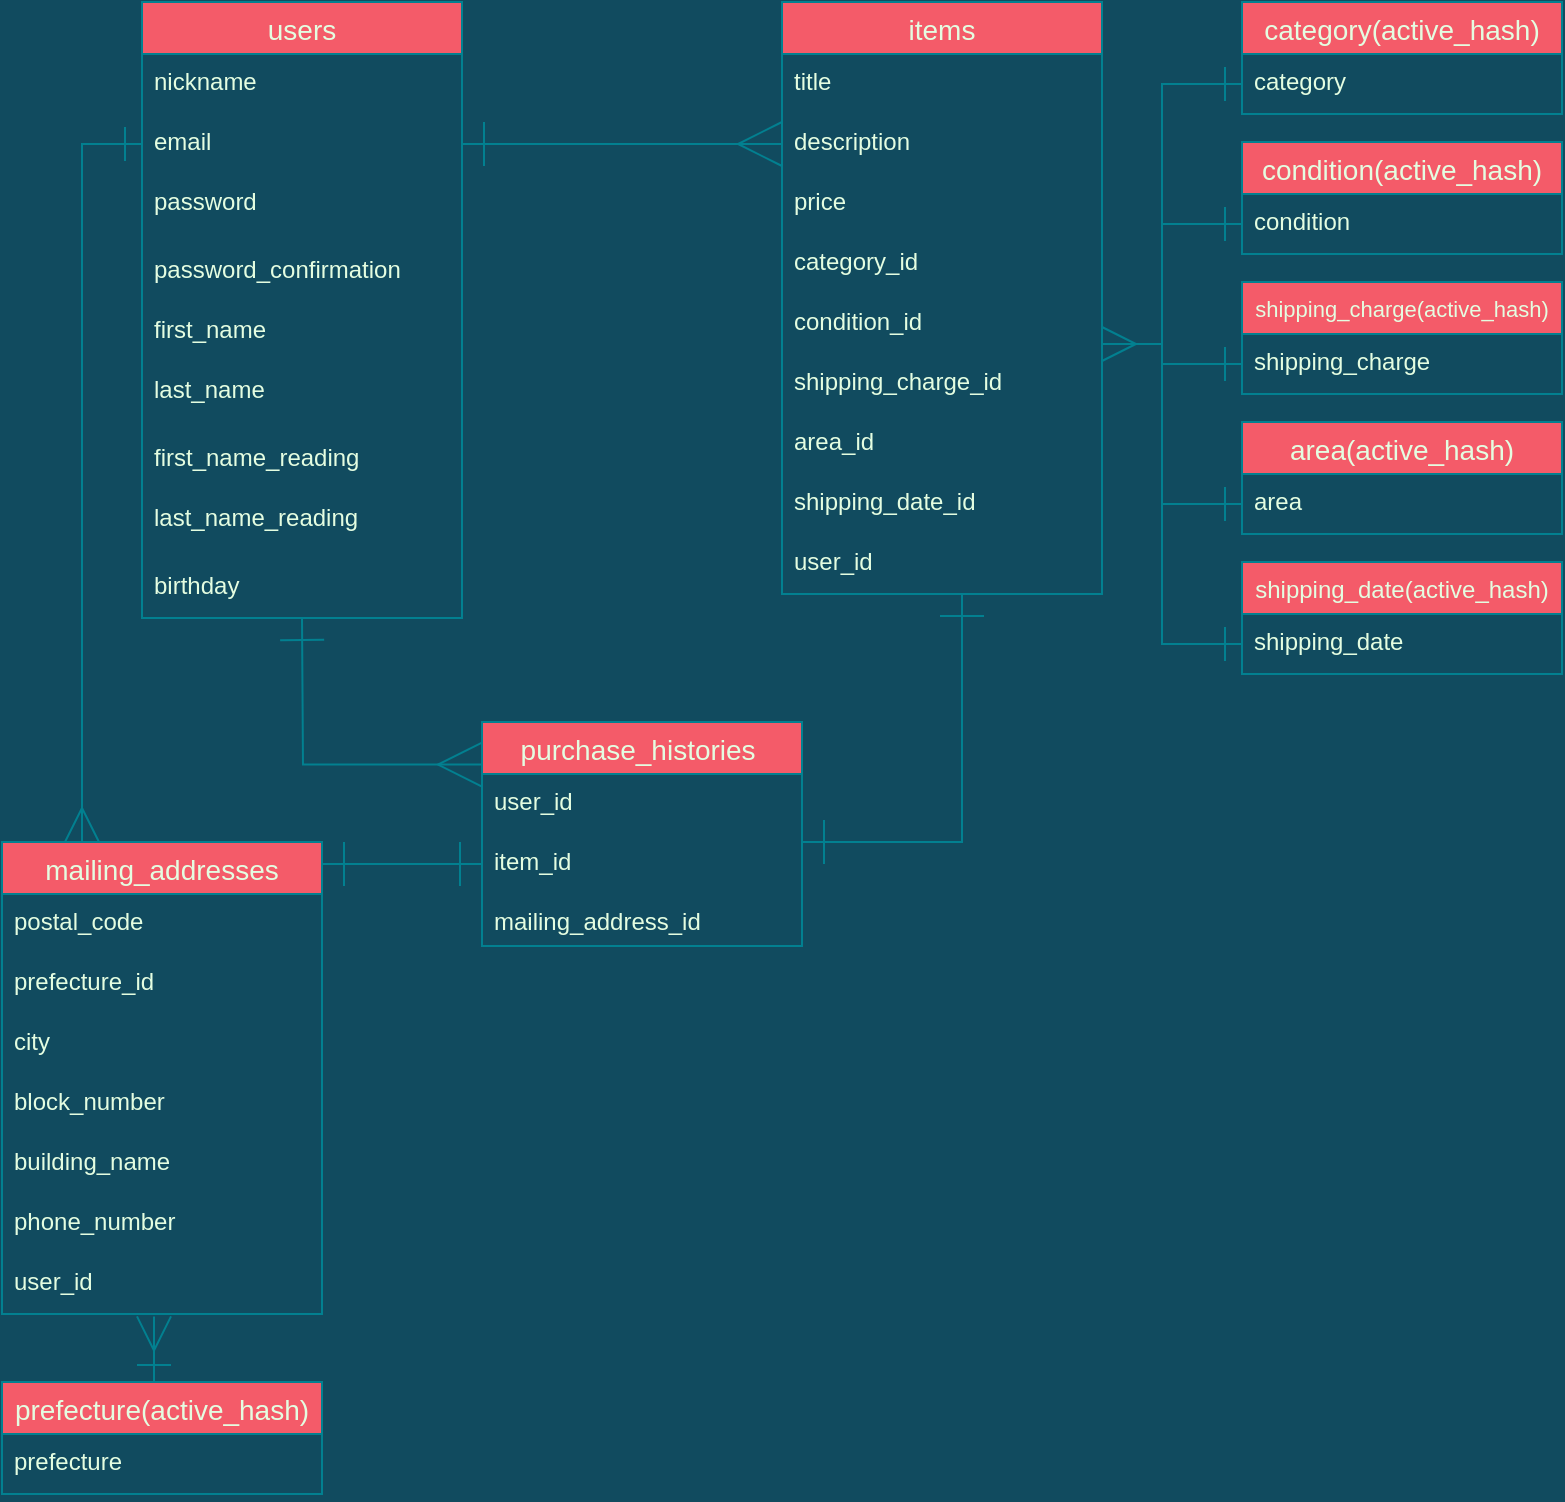 <mxfile version="13.10.0" type="embed">
    <diagram id="1qVm6bEHcmnqeeJVuaAG" name="ページ1">
        <mxGraphModel dx="859" dy="805" grid="1" gridSize="10" guides="0" tooltips="1" connect="1" arrows="0" fold="1" page="1" pageScale="1" pageWidth="850" pageHeight="1100" background="#114B5F" math="0" shadow="0">
            <root>
                <mxCell id="0"/>
                <mxCell id="1" parent="0"/>
                <mxCell id="2" value=" users " style="swimlane;fontStyle=0;childLayout=stackLayout;horizontal=1;startSize=26;horizontalStack=0;resizeParent=1;resizeParentMax=0;resizeLast=0;collapsible=1;marginBottom=0;align=center;fontSize=14;fillColor=#F45B69;strokeColor=#028090;fontColor=#E4FDE1;" parent="1" vertex="1">
                    <mxGeometry x="110" y="160" width="160" height="308" as="geometry"/>
                </mxCell>
                <mxCell id="3" value="nickname" style="text;strokeColor=none;fillColor=none;spacingLeft=4;spacingRight=4;overflow=hidden;rotatable=0;points=[[0,0.5],[1,0.5]];portConstraint=eastwest;fontSize=12;fontColor=#E4FDE1;" parent="2" vertex="1">
                    <mxGeometry y="26" width="160" height="30" as="geometry"/>
                </mxCell>
                <mxCell id="4" value="email" style="text;strokeColor=none;fillColor=none;spacingLeft=4;spacingRight=4;overflow=hidden;rotatable=0;points=[[0,0.5],[1,0.5]];portConstraint=eastwest;fontSize=12;fontColor=#E4FDE1;" parent="2" vertex="1">
                    <mxGeometry y="56" width="160" height="30" as="geometry"/>
                </mxCell>
                <mxCell id="5" value="password" style="text;strokeColor=none;fillColor=none;spacingLeft=4;spacingRight=4;overflow=hidden;rotatable=0;points=[[0,0.5],[1,0.5]];portConstraint=eastwest;fontSize=12;fontColor=#E4FDE1;" parent="2" vertex="1">
                    <mxGeometry y="86" width="160" height="34" as="geometry"/>
                </mxCell>
                <mxCell id="14" value="password_confirmation" style="text;strokeColor=none;fillColor=none;spacingLeft=4;spacingRight=4;overflow=hidden;rotatable=0;points=[[0,0.5],[1,0.5]];portConstraint=eastwest;fontSize=12;fontColor=#E4FDE1;" parent="2" vertex="1">
                    <mxGeometry y="120" width="160" height="30" as="geometry"/>
                </mxCell>
                <mxCell id="15" value="first_name" style="text;strokeColor=none;fillColor=none;spacingLeft=4;spacingRight=4;overflow=hidden;rotatable=0;points=[[0,0.5],[1,0.5]];portConstraint=eastwest;fontSize=12;fontColor=#E4FDE1;" parent="2" vertex="1">
                    <mxGeometry y="150" width="160" height="30" as="geometry"/>
                </mxCell>
                <mxCell id="16" value="last_name" style="text;strokeColor=none;fillColor=none;spacingLeft=4;spacingRight=4;overflow=hidden;rotatable=0;points=[[0,0.5],[1,0.5]];portConstraint=eastwest;fontSize=12;fontColor=#E4FDE1;" parent="2" vertex="1">
                    <mxGeometry y="180" width="160" height="34" as="geometry"/>
                </mxCell>
                <mxCell id="17" value="first_name_reading" style="text;strokeColor=none;fillColor=none;spacingLeft=4;spacingRight=4;overflow=hidden;rotatable=0;points=[[0,0.5],[1,0.5]];portConstraint=eastwest;fontSize=12;fontColor=#E4FDE1;" parent="2" vertex="1">
                    <mxGeometry y="214" width="160" height="30" as="geometry"/>
                </mxCell>
                <mxCell id="18" value="last_name_reading" style="text;strokeColor=none;fillColor=none;spacingLeft=4;spacingRight=4;overflow=hidden;rotatable=0;points=[[0,0.5],[1,0.5]];portConstraint=eastwest;fontSize=12;fontColor=#E4FDE1;" parent="2" vertex="1">
                    <mxGeometry y="244" width="160" height="34" as="geometry"/>
                </mxCell>
                <mxCell id="19" value="birthday　" style="text;strokeColor=none;fillColor=none;spacingLeft=4;spacingRight=4;overflow=hidden;rotatable=0;points=[[0,0.5],[1,0.5]];portConstraint=eastwest;fontSize=12;fontColor=#E4FDE1;" parent="2" vertex="1">
                    <mxGeometry y="278" width="160" height="30" as="geometry"/>
                </mxCell>
                <mxCell id="6" value="items" style="swimlane;fontStyle=0;childLayout=stackLayout;horizontal=1;startSize=26;horizontalStack=0;resizeParent=1;resizeParentMax=0;resizeLast=0;collapsible=1;marginBottom=0;align=center;fontSize=14;fillColor=#F45B69;strokeColor=#028090;fontColor=#E4FDE1;" parent="1" vertex="1">
                    <mxGeometry x="430" y="160" width="160" height="296" as="geometry"/>
                </mxCell>
                <mxCell id="7" value="title" style="text;strokeColor=none;fillColor=none;spacingLeft=4;spacingRight=4;overflow=hidden;rotatable=0;points=[[0,0.5],[1,0.5]];portConstraint=eastwest;fontSize=12;fontColor=#E4FDE1;" parent="6" vertex="1">
                    <mxGeometry y="26" width="160" height="30" as="geometry"/>
                </mxCell>
                <mxCell id="8" value="description" style="text;strokeColor=none;fillColor=none;spacingLeft=4;spacingRight=4;overflow=hidden;rotatable=0;points=[[0,0.5],[1,0.5]];portConstraint=eastwest;fontSize=12;fontColor=#E4FDE1;" parent="6" vertex="1">
                    <mxGeometry y="56" width="160" height="30" as="geometry"/>
                </mxCell>
                <mxCell id="9" value="price" style="text;strokeColor=none;fillColor=none;spacingLeft=4;spacingRight=4;overflow=hidden;rotatable=0;points=[[0,0.5],[1,0.5]];portConstraint=eastwest;fontSize=12;fontColor=#E4FDE1;" parent="6" vertex="1">
                    <mxGeometry y="86" width="160" height="30" as="geometry"/>
                </mxCell>
                <mxCell id="23" value="category_id" style="text;strokeColor=none;fillColor=none;spacingLeft=4;spacingRight=4;overflow=hidden;rotatable=0;points=[[0,0.5],[1,0.5]];portConstraint=eastwest;fontSize=12;fontColor=#E4FDE1;" parent="6" vertex="1">
                    <mxGeometry y="116" width="160" height="30" as="geometry"/>
                </mxCell>
                <mxCell id="24" value="condition_id" style="text;strokeColor=none;fillColor=none;spacingLeft=4;spacingRight=4;overflow=hidden;rotatable=0;points=[[0,0.5],[1,0.5]];portConstraint=eastwest;fontSize=12;fontColor=#E4FDE1;" parent="6" vertex="1">
                    <mxGeometry y="146" width="160" height="30" as="geometry"/>
                </mxCell>
                <mxCell id="26" value="shipping_charge_id" style="text;strokeColor=none;fillColor=none;spacingLeft=4;spacingRight=4;overflow=hidden;rotatable=0;points=[[0,0.5],[1,0.5]];portConstraint=eastwest;fontSize=12;fontColor=#E4FDE1;" parent="6" vertex="1">
                    <mxGeometry y="176" width="160" height="30" as="geometry"/>
                </mxCell>
                <mxCell id="27" value="area_id" style="text;strokeColor=none;fillColor=none;spacingLeft=4;spacingRight=4;overflow=hidden;rotatable=0;points=[[0,0.5],[1,0.5]];portConstraint=eastwest;fontSize=12;fontColor=#E4FDE1;" parent="6" vertex="1">
                    <mxGeometry y="206" width="160" height="30" as="geometry"/>
                </mxCell>
                <mxCell id="29" value="shipping_date_id" style="text;strokeColor=none;fillColor=none;spacingLeft=4;spacingRight=4;overflow=hidden;rotatable=0;points=[[0,0.5],[1,0.5]];portConstraint=eastwest;fontSize=12;fontColor=#E4FDE1;" parent="6" vertex="1">
                    <mxGeometry y="236" width="160" height="30" as="geometry"/>
                </mxCell>
                <mxCell id="30" value="user_id " style="text;strokeColor=none;fillColor=none;spacingLeft=4;spacingRight=4;overflow=hidden;rotatable=0;points=[[0,0.5],[1,0.5]];portConstraint=eastwest;fontSize=12;fontColor=#E4FDE1;" parent="6" vertex="1">
                    <mxGeometry y="266" width="160" height="30" as="geometry"/>
                </mxCell>
                <mxCell id="10" value="purchase_histories " style="swimlane;fontStyle=0;childLayout=stackLayout;horizontal=1;startSize=26;horizontalStack=0;resizeParent=1;resizeParentMax=0;resizeLast=0;collapsible=1;marginBottom=0;align=center;fontSize=14;fillColor=#F45B69;strokeColor=#028090;fontColor=#E4FDE1;" parent="1" vertex="1">
                    <mxGeometry x="280" y="520" width="160" height="112" as="geometry"/>
                </mxCell>
                <mxCell id="11" value="user_id" style="text;strokeColor=none;fillColor=none;spacingLeft=4;spacingRight=4;overflow=hidden;rotatable=0;points=[[0,0.5],[1,0.5]];portConstraint=eastwest;fontSize=12;fontColor=#E4FDE1;" parent="10" vertex="1">
                    <mxGeometry y="26" width="160" height="30" as="geometry"/>
                </mxCell>
                <mxCell id="13" value="item_id" style="text;strokeColor=none;fillColor=none;spacingLeft=4;spacingRight=4;overflow=hidden;rotatable=0;points=[[0,0.5],[1,0.5]];portConstraint=eastwest;fontSize=12;fontColor=#E4FDE1;" parent="10" vertex="1">
                    <mxGeometry y="56" width="160" height="30" as="geometry"/>
                </mxCell>
                <mxCell id="109" value="mailing_address_id" style="text;strokeColor=none;fillColor=none;spacingLeft=4;spacingRight=4;overflow=hidden;rotatable=0;points=[[0,0.5],[1,0.5]];portConstraint=eastwest;fontSize=12;fontColor=#E4FDE1;" parent="10" vertex="1">
                    <mxGeometry y="86" width="160" height="26" as="geometry"/>
                </mxCell>
                <mxCell id="32" value="mailing_addresses" style="swimlane;fontStyle=0;childLayout=stackLayout;horizontal=1;startSize=26;horizontalStack=0;resizeParent=1;resizeParentMax=0;resizeLast=0;collapsible=1;marginBottom=0;align=center;fontSize=14;fillColor=#F45B69;strokeColor=#028090;fontColor=#E4FDE1;" parent="1" vertex="1">
                    <mxGeometry x="40" y="580" width="160" height="236" as="geometry"/>
                </mxCell>
                <mxCell id="34" value="postal_code " style="text;strokeColor=none;fillColor=none;spacingLeft=4;spacingRight=4;overflow=hidden;rotatable=0;points=[[0,0.5],[1,0.5]];portConstraint=eastwest;fontSize=12;fontColor=#E4FDE1;" parent="32" vertex="1">
                    <mxGeometry y="26" width="160" height="30" as="geometry"/>
                </mxCell>
                <mxCell id="35" value="prefecture_id" style="text;strokeColor=none;fillColor=none;spacingLeft=4;spacingRight=4;overflow=hidden;rotatable=0;points=[[0,0.5],[1,0.5]];portConstraint=eastwest;fontSize=12;fontColor=#E4FDE1;" parent="32" vertex="1">
                    <mxGeometry y="56" width="160" height="30" as="geometry"/>
                </mxCell>
                <mxCell id="36" value="city " style="text;strokeColor=none;fillColor=none;spacingLeft=4;spacingRight=4;overflow=hidden;rotatable=0;points=[[0,0.5],[1,0.5]];portConstraint=eastwest;fontSize=12;fontColor=#E4FDE1;" parent="32" vertex="1">
                    <mxGeometry y="86" width="160" height="30" as="geometry"/>
                </mxCell>
                <mxCell id="37" value="block_number" style="text;strokeColor=none;fillColor=none;spacingLeft=4;spacingRight=4;overflow=hidden;rotatable=0;points=[[0,0.5],[1,0.5]];portConstraint=eastwest;fontSize=12;fontColor=#E4FDE1;" parent="32" vertex="1">
                    <mxGeometry y="116" width="160" height="30" as="geometry"/>
                </mxCell>
                <mxCell id="38" value="building_name" style="text;strokeColor=none;fillColor=none;spacingLeft=4;spacingRight=4;overflow=hidden;rotatable=0;points=[[0,0.5],[1,0.5]];portConstraint=eastwest;fontSize=12;fontColor=#E4FDE1;" parent="32" vertex="1">
                    <mxGeometry y="146" width="160" height="30" as="geometry"/>
                </mxCell>
                <mxCell id="39" value="phone_number" style="text;strokeColor=none;fillColor=none;spacingLeft=4;spacingRight=4;overflow=hidden;rotatable=0;points=[[0,0.5],[1,0.5]];portConstraint=eastwest;fontSize=12;fontColor=#E4FDE1;" parent="32" vertex="1">
                    <mxGeometry y="176" width="160" height="30" as="geometry"/>
                </mxCell>
                <mxCell id="41" value="user_id" style="text;strokeColor=none;fillColor=none;spacingLeft=4;spacingRight=4;overflow=hidden;rotatable=0;points=[[0,0.5],[1,0.5]];portConstraint=eastwest;fontSize=12;fontColor=#E4FDE1;" parent="32" vertex="1">
                    <mxGeometry y="206" width="160" height="30" as="geometry"/>
                </mxCell>
                <mxCell id="53" style="edgeStyle=orthogonalEdgeStyle;curved=0;rounded=1;sketch=0;orthogonalLoop=1;jettySize=auto;html=1;endArrow=ERmany;endFill=0;endSize=20;startArrow=ERone;startFill=0;targetPerimeterSpacing=0;startSize=20;labelBackgroundColor=#114B5F;strokeColor=#028090;fontColor=#E4FDE1;" parent="1" source="4" edge="1">
                    <mxGeometry relative="1" as="geometry">
                        <mxPoint x="430" y="231" as="targetPoint"/>
                    </mxGeometry>
                </mxCell>
                <mxCell id="54" style="edgeStyle=orthogonalEdgeStyle;rounded=0;sketch=0;orthogonalLoop=1;jettySize=auto;html=1;endArrow=ERone;endFill=0;endSize=20;startSize=20;startArrow=ERone;startFill=0;labelBackgroundColor=#114B5F;strokeColor=#028090;fontColor=#E4FDE1;" parent="1" target="30" edge="1">
                    <mxGeometry relative="1" as="geometry">
                        <mxPoint x="550" y="470" as="targetPoint"/>
                        <mxPoint x="440" y="580" as="sourcePoint"/>
                        <Array as="points">
                            <mxPoint x="520" y="580"/>
                        </Array>
                    </mxGeometry>
                </mxCell>
                <mxCell id="56" style="edgeStyle=orthogonalEdgeStyle;sketch=0;orthogonalLoop=1;jettySize=auto;html=1;startArrow=ERmany;startFill=0;startSize=20;endArrow=ERone;endFill=0;endSize=20;targetPerimeterSpacing=0;rounded=0;exitX=0;exitY=0.19;exitDx=0;exitDy=0;exitPerimeter=0;labelBackgroundColor=#114B5F;strokeColor=#028090;fontColor=#E4FDE1;" parent="1" source="10" edge="1">
                    <mxGeometry relative="1" as="geometry">
                        <mxPoint x="190" y="468" as="targetPoint"/>
                        <mxPoint x="255" y="542" as="sourcePoint"/>
                    </mxGeometry>
                </mxCell>
                <mxCell id="62" style="edgeStyle=orthogonalEdgeStyle;rounded=0;sketch=0;orthogonalLoop=1;jettySize=auto;html=1;startArrow=ERone;startFill=0;startSize=20;endArrow=ERone;endFill=0;endSize=20;targetPerimeterSpacing=0;labelBackgroundColor=#114B5F;strokeColor=#028090;fontColor=#E4FDE1;" parent="1" source="13" edge="1">
                    <mxGeometry relative="1" as="geometry">
                        <mxPoint x="200" y="591" as="targetPoint"/>
                        <Array as="points">
                            <mxPoint x="200" y="591"/>
                        </Array>
                    </mxGeometry>
                </mxCell>
                <mxCell id="102" style="edgeStyle=orthogonalEdgeStyle;rounded=0;sketch=0;orthogonalLoop=1;jettySize=auto;html=1;exitX=0.5;exitY=0;exitDx=0;exitDy=0;entryX=0.5;entryY=1.04;entryDx=0;entryDy=0;entryPerimeter=0;startArrow=ERone;startFill=0;startSize=15;endArrow=ERmany;endFill=0;endSize=15;targetPerimeterSpacing=0;fontSize=11;labelBackgroundColor=#114B5F;strokeColor=#028090;fontColor=#E4FDE1;" parent="1" edge="1">
                    <mxGeometry relative="1" as="geometry">
                        <mxPoint x="116" y="850" as="sourcePoint"/>
                        <mxPoint x="116" y="817.2" as="targetPoint"/>
                    </mxGeometry>
                </mxCell>
                <mxCell id="68" value="prefecture(active_hash)" style="swimlane;fontStyle=0;childLayout=stackLayout;horizontal=1;startSize=26;horizontalStack=0;resizeParent=1;resizeParentMax=0;resizeLast=0;collapsible=1;marginBottom=0;align=center;fontSize=14;rounded=0;sketch=0;fillColor=#F45B69;strokeColor=#028090;fontColor=#E4FDE1;" parent="1" vertex="1">
                    <mxGeometry x="40" y="850" width="160" height="56" as="geometry"/>
                </mxCell>
                <mxCell id="69" value="prefecture" style="text;strokeColor=none;fillColor=none;spacingLeft=4;spacingRight=4;overflow=hidden;rotatable=0;points=[[0,0.5],[1,0.5]];portConstraint=eastwest;fontSize=12;fontColor=#E4FDE1;" parent="68" vertex="1">
                    <mxGeometry y="26" width="160" height="30" as="geometry"/>
                </mxCell>
                <mxCell id="72" value="category(active_hash)" style="swimlane;fontStyle=0;childLayout=stackLayout;horizontal=1;startSize=26;horizontalStack=0;resizeParent=1;resizeParentMax=0;resizeLast=0;collapsible=1;marginBottom=0;align=center;fontSize=14;rounded=0;sketch=0;fillColor=#F45B69;strokeColor=#028090;fontColor=#E4FDE1;" parent="1" vertex="1">
                    <mxGeometry x="660" y="160" width="160" height="56" as="geometry"/>
                </mxCell>
                <mxCell id="73" value="category" style="text;strokeColor=none;fillColor=none;spacingLeft=4;spacingRight=4;overflow=hidden;rotatable=0;points=[[0,0.5],[1,0.5]];portConstraint=eastwest;fontSize=12;fontColor=#E4FDE1;" parent="72" vertex="1">
                    <mxGeometry y="26" width="160" height="30" as="geometry"/>
                </mxCell>
                <mxCell id="74" value="shipping_charge(active_hash)" style="swimlane;fontStyle=0;childLayout=stackLayout;horizontal=1;startSize=26;horizontalStack=0;resizeParent=1;resizeParentMax=0;resizeLast=0;collapsible=1;marginBottom=0;align=center;fontSize=11;rounded=0;sketch=0;fillColor=#F45B69;strokeColor=#028090;fontColor=#E4FDE1;" parent="1" vertex="1">
                    <mxGeometry x="660" y="300" width="160" height="56" as="geometry"/>
                </mxCell>
                <mxCell id="75" value="shipping_charge" style="text;strokeColor=none;fillColor=none;spacingLeft=4;spacingRight=4;overflow=hidden;rotatable=0;points=[[0,0.5],[1,0.5]];portConstraint=eastwest;fontSize=12;fontColor=#E4FDE1;" parent="74" vertex="1">
                    <mxGeometry y="26" width="160" height="30" as="geometry"/>
                </mxCell>
                <mxCell id="76" value="area(active_hash)" style="swimlane;fontStyle=0;childLayout=stackLayout;horizontal=1;startSize=26;horizontalStack=0;resizeParent=1;resizeParentMax=0;resizeLast=0;collapsible=1;marginBottom=0;align=center;fontSize=14;rounded=0;sketch=0;fillColor=#F45B69;strokeColor=#028090;fontColor=#E4FDE1;" parent="1" vertex="1">
                    <mxGeometry x="660" y="370" width="160" height="56" as="geometry"/>
                </mxCell>
                <mxCell id="77" value="area" style="text;strokeColor=none;fillColor=none;spacingLeft=4;spacingRight=4;overflow=hidden;rotatable=0;points=[[0,0.5],[1,0.5]];portConstraint=eastwest;fontSize=12;fontColor=#E4FDE1;" parent="76" vertex="1">
                    <mxGeometry y="26" width="160" height="30" as="geometry"/>
                </mxCell>
                <mxCell id="78" value="condition(active_hash)" style="swimlane;fontStyle=0;childLayout=stackLayout;horizontal=1;startSize=26;horizontalStack=0;resizeParent=1;resizeParentMax=0;resizeLast=0;collapsible=1;marginBottom=0;align=center;fontSize=14;rounded=0;sketch=0;fillColor=#F45B69;strokeColor=#028090;fontColor=#E4FDE1;" parent="1" vertex="1">
                    <mxGeometry x="660" y="230" width="160" height="56" as="geometry"/>
                </mxCell>
                <mxCell id="79" value="condition" style="text;strokeColor=none;fillColor=none;spacingLeft=4;spacingRight=4;overflow=hidden;rotatable=0;points=[[0,0.5],[1,0.5]];portConstraint=eastwest;fontSize=12;fontColor=#E4FDE1;" parent="78" vertex="1">
                    <mxGeometry y="26" width="160" height="30" as="geometry"/>
                </mxCell>
                <mxCell id="80" value="shipping_date(active_hash)" style="swimlane;fontStyle=0;childLayout=stackLayout;horizontal=1;startSize=26;horizontalStack=0;resizeParent=1;resizeParentMax=0;resizeLast=0;collapsible=1;marginBottom=0;align=center;fontSize=12;rounded=0;sketch=0;fillColor=#F45B69;strokeColor=#028090;fontColor=#E4FDE1;" parent="1" vertex="1">
                    <mxGeometry x="660" y="440" width="160" height="56" as="geometry"/>
                </mxCell>
                <mxCell id="81" value="shipping_date&#10;" style="text;strokeColor=none;fillColor=none;spacingLeft=4;spacingRight=4;overflow=hidden;rotatable=0;points=[[0,0.5],[1,0.5]];portConstraint=eastwest;fontSize=12;fontColor=#E4FDE1;" parent="80" vertex="1">
                    <mxGeometry y="26" width="160" height="30" as="geometry"/>
                </mxCell>
                <mxCell id="83" style="edgeStyle=orthogonalEdgeStyle;rounded=0;sketch=0;orthogonalLoop=1;jettySize=auto;html=1;startArrow=ERone;startFill=0;startSize=15;endArrow=ERmany;endFill=0;endSize=15;targetPerimeterSpacing=0;fontSize=11;labelBackgroundColor=#114B5F;strokeColor=#028090;fontColor=#E4FDE1;" parent="1" edge="1">
                    <mxGeometry relative="1" as="geometry">
                        <mxPoint x="590" y="331" as="targetPoint"/>
                        <mxPoint x="660" y="201" as="sourcePoint"/>
                        <Array as="points">
                            <mxPoint x="620" y="201"/>
                            <mxPoint x="620" y="331"/>
                        </Array>
                    </mxGeometry>
                </mxCell>
                <mxCell id="86" style="edgeStyle=orthogonalEdgeStyle;rounded=0;sketch=0;orthogonalLoop=1;jettySize=auto;html=1;startArrow=ERone;startFill=0;startSize=15;endArrow=none;endFill=0;endSize=20;targetPerimeterSpacing=0;fontSize=11;labelBackgroundColor=#114B5F;strokeColor=#028090;fontColor=#E4FDE1;" parent="1" edge="1">
                    <mxGeometry relative="1" as="geometry">
                        <mxPoint x="620" y="310" as="targetPoint"/>
                        <mxPoint x="660" y="481" as="sourcePoint"/>
                        <Array as="points">
                            <mxPoint x="620" y="481"/>
                            <mxPoint x="620" y="330"/>
                        </Array>
                    </mxGeometry>
                </mxCell>
                <mxCell id="97" style="edgeStyle=orthogonalEdgeStyle;rounded=0;sketch=0;orthogonalLoop=1;jettySize=auto;html=1;startArrow=ERone;startFill=0;startSize=15;endArrow=none;endFill=0;endSize=20;targetPerimeterSpacing=0;fontSize=11;labelBackgroundColor=#114B5F;strokeColor=#028090;fontColor=#E4FDE1;" parent="1" source="79" edge="1">
                    <mxGeometry relative="1" as="geometry">
                        <mxPoint x="620" y="271" as="targetPoint"/>
                    </mxGeometry>
                </mxCell>
                <mxCell id="98" style="edgeStyle=orthogonalEdgeStyle;rounded=0;sketch=0;orthogonalLoop=1;jettySize=auto;html=1;exitX=0;exitY=0.5;exitDx=0;exitDy=0;startArrow=ERone;startFill=0;startSize=15;endArrow=none;endFill=0;endSize=20;targetPerimeterSpacing=0;fontSize=11;labelBackgroundColor=#114B5F;strokeColor=#028090;fontColor=#E4FDE1;" parent="1" source="75" edge="1">
                    <mxGeometry relative="1" as="geometry">
                        <mxPoint x="620" y="341" as="targetPoint"/>
                    </mxGeometry>
                </mxCell>
                <mxCell id="100" style="edgeStyle=orthogonalEdgeStyle;rounded=0;sketch=0;orthogonalLoop=1;jettySize=auto;html=1;startArrow=ERone;startFill=0;startSize=15;endArrow=none;endFill=0;endSize=20;targetPerimeterSpacing=0;fontSize=11;labelBackgroundColor=#114B5F;strokeColor=#028090;fontColor=#E4FDE1;" parent="1" edge="1">
                    <mxGeometry relative="1" as="geometry">
                        <mxPoint x="620" y="411" as="targetPoint"/>
                        <mxPoint x="660" y="411" as="sourcePoint"/>
                    </mxGeometry>
                </mxCell>
                <mxCell id="110" style="edgeStyle=orthogonalEdgeStyle;rounded=0;sketch=0;orthogonalLoop=1;jettySize=auto;html=1;exitX=0;exitY=0.5;exitDx=0;exitDy=0;entryX=0.25;entryY=0;entryDx=0;entryDy=0;startArrow=ERone;startFill=0;startSize=15;endArrow=ERmany;endFill=0;endSize=15;targetPerimeterSpacing=0;fontSize=11;labelBackgroundColor=#114B5F;strokeColor=#028090;fontColor=#E4FDE1;" parent="1" source="4" target="32" edge="1">
                    <mxGeometry relative="1" as="geometry"/>
                </mxCell>
            </root>
        </mxGraphModel>
    </diagram>
</mxfile>